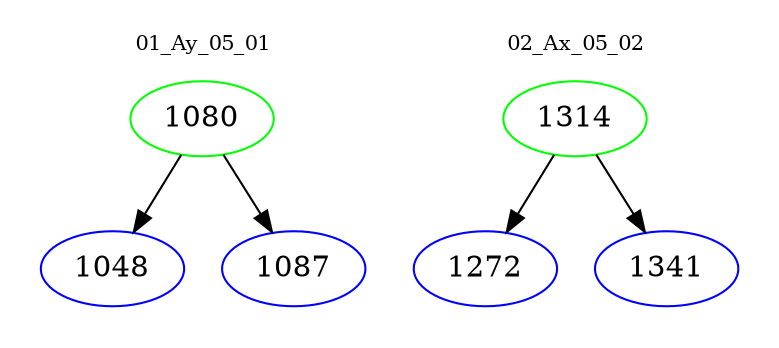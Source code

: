 digraph{
subgraph cluster_0 {
color = white
label = "01_Ay_05_01";
fontsize=10;
T0_1080 [label="1080", color="green"]
T0_1080 -> T0_1048 [color="black"]
T0_1048 [label="1048", color="blue"]
T0_1080 -> T0_1087 [color="black"]
T0_1087 [label="1087", color="blue"]
}
subgraph cluster_1 {
color = white
label = "02_Ax_05_02";
fontsize=10;
T1_1314 [label="1314", color="green"]
T1_1314 -> T1_1272 [color="black"]
T1_1272 [label="1272", color="blue"]
T1_1314 -> T1_1341 [color="black"]
T1_1341 [label="1341", color="blue"]
}
}
